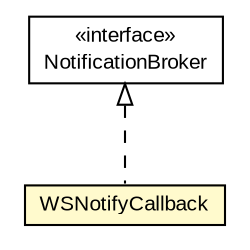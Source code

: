 #!/usr/local/bin/dot
#
# Class diagram 
# Generated by UMLGraph version R5_6-24-gf6e263 (http://www.umlgraph.org/)
#

digraph G {
	edge [fontname="arial",fontsize=10,labelfontname="arial",labelfontsize=10];
	node [fontname="arial",fontsize=10,shape=plaintext];
	nodesep=0.25;
	ranksep=0.5;
	// org.oasis_open.docs.wsn.brw_2.NotificationBroker
	c1297939 [label=<<table title="org.oasis_open.docs.wsn.brw_2.NotificationBroker" border="0" cellborder="1" cellspacing="0" cellpadding="2" port="p" href="../../../../oasis_open/docs/wsn/brw_2/NotificationBroker.html">
		<tr><td><table border="0" cellspacing="0" cellpadding="1">
<tr><td align="center" balign="center"> &#171;interface&#187; </td></tr>
<tr><td align="center" balign="center"> NotificationBroker </td></tr>
		</table></td></tr>
		</table>>, URL="../../../../oasis_open/docs/wsn/brw_2/NotificationBroker.html", fontname="arial", fontcolor="black", fontsize=10.0];
	// org.miloss.fgsms.wsn.clientcallback.WSNotifyCallback
	c1298791 [label=<<table title="org.miloss.fgsms.wsn.clientcallback.WSNotifyCallback" border="0" cellborder="1" cellspacing="0" cellpadding="2" port="p" bgcolor="lemonChiffon" href="./WSNotifyCallback.html">
		<tr><td><table border="0" cellspacing="0" cellpadding="1">
<tr><td align="center" balign="center"> WSNotifyCallback </td></tr>
		</table></td></tr>
		</table>>, URL="./WSNotifyCallback.html", fontname="arial", fontcolor="black", fontsize=10.0];
	//org.miloss.fgsms.wsn.clientcallback.WSNotifyCallback implements org.oasis_open.docs.wsn.brw_2.NotificationBroker
	c1297939:p -> c1298791:p [dir=back,arrowtail=empty,style=dashed];
}


